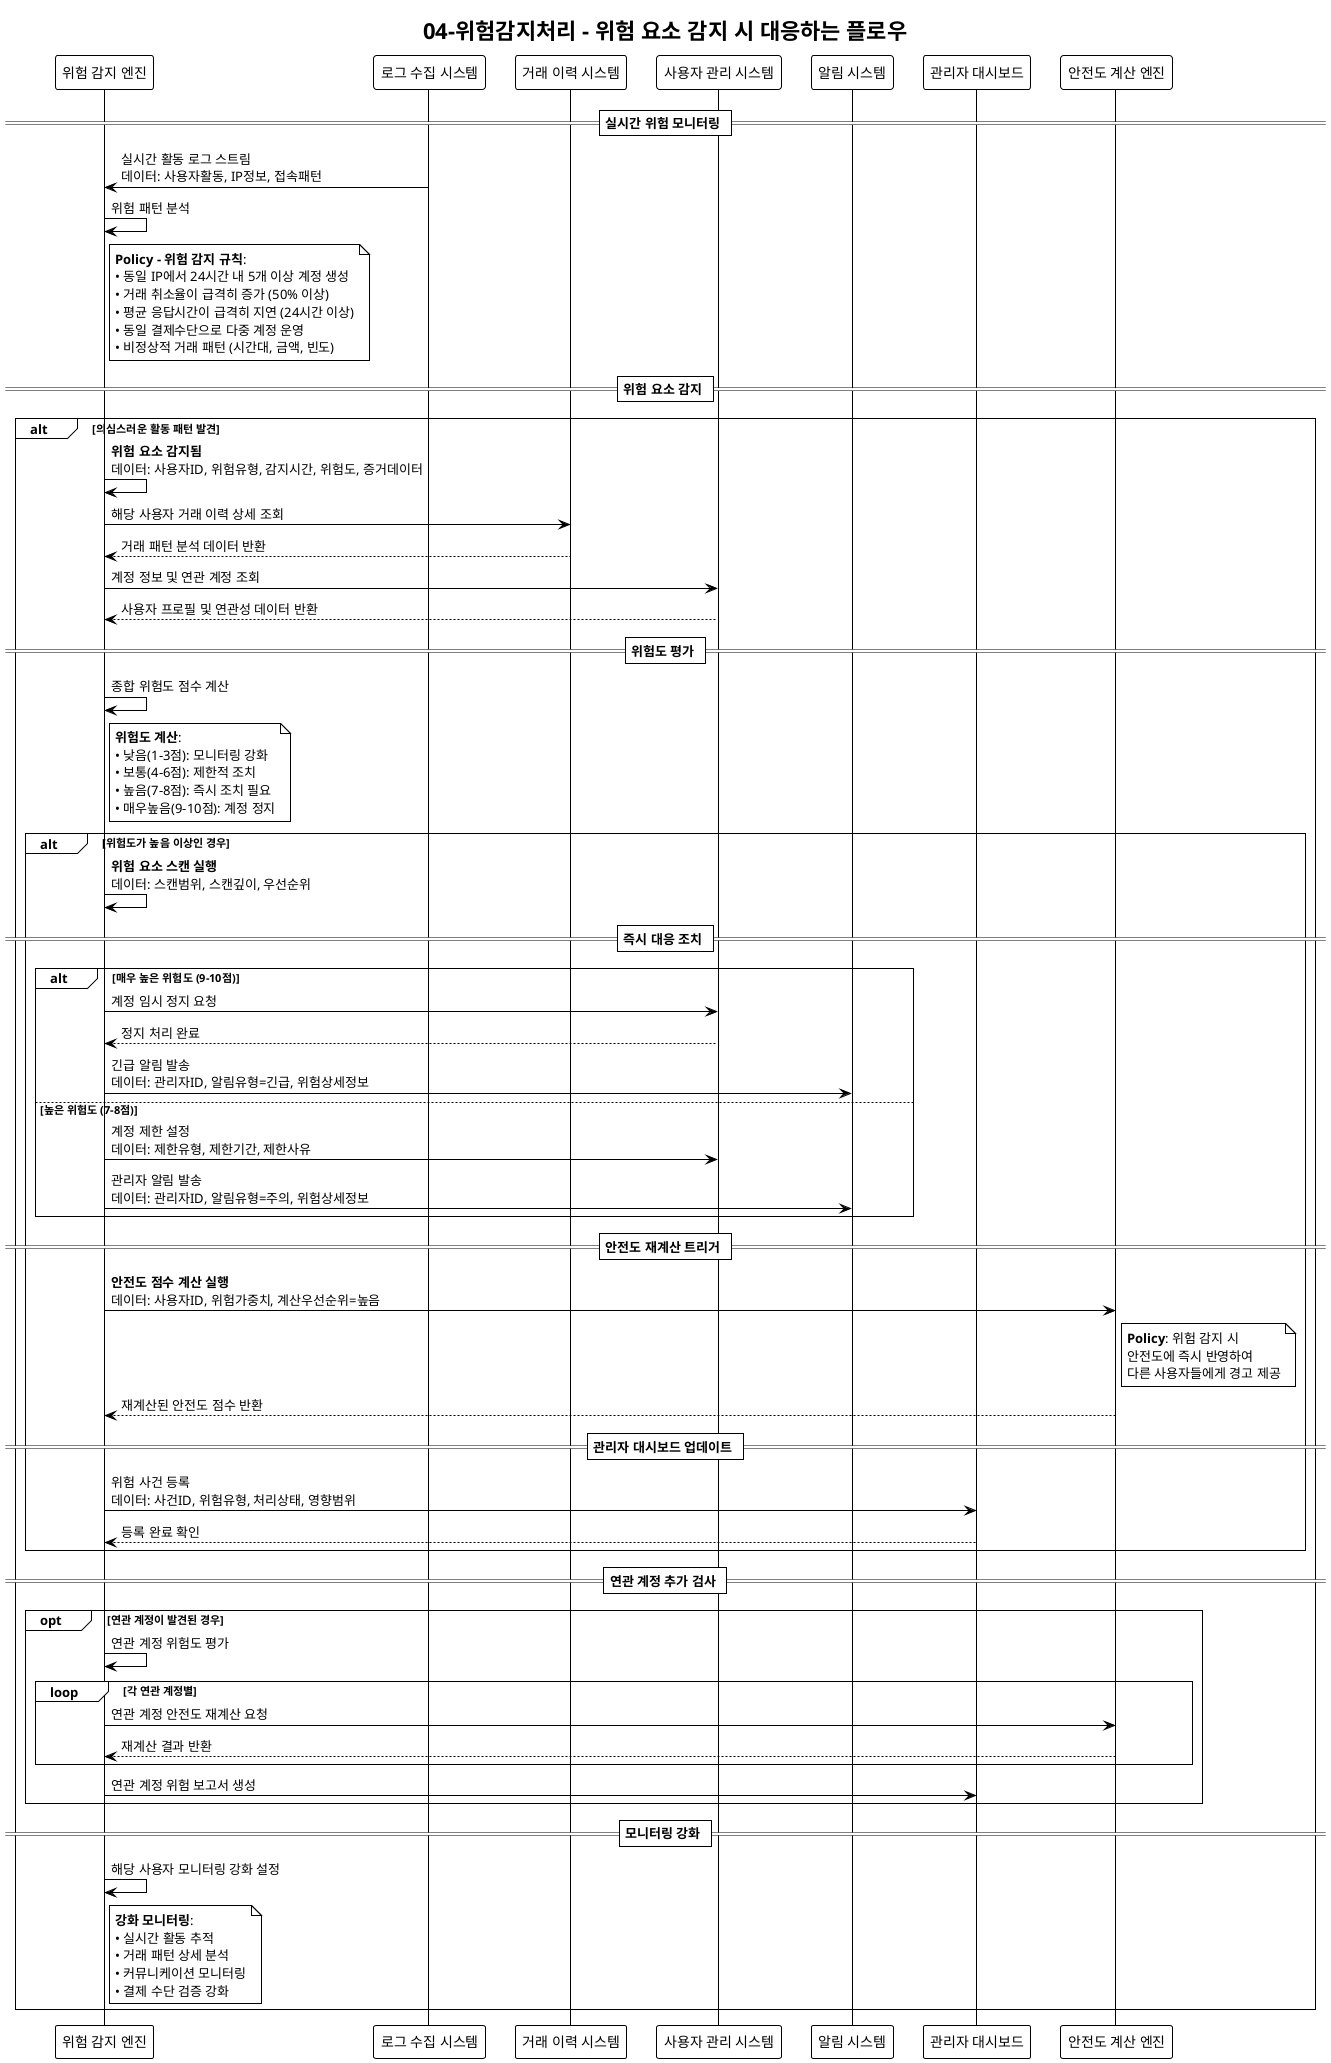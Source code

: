 @startuml 04-위험감지처리
!theme mono

title 04-위험감지처리 - 위험 요소 감지 시 대응하는 플로우

participant "위험 감지 엔진" as RiskEngine
participant "로그 수집 시스템" as LogSystem
participant "거래 이력 시스템" as TransactionSystem
participant "사용자 관리 시스템" as UserSystem
participant "알림 시스템" as NotificationSystem
participant "관리자 대시보드" as AdminDashboard
participant "안전도 계산 엔진" as CalculationEngine

== 실시간 위험 모니터링 ==

LogSystem -> RiskEngine : 실시간 활동 로그 스트림\n데이터: 사용자활동, IP정보, 접속패턴

RiskEngine -> RiskEngine : 위험 패턴 분석

note right of RiskEngine
**Policy - 위험 감지 규칙**:
• 동일 IP에서 24시간 내 5개 이상 계정 생성
• 거래 취소율이 급격히 증가 (50% 이상)
• 평균 응답시간이 급격히 지연 (24시간 이상)
• 동일 결제수단으로 다중 계정 운영
• 비정상적 거래 패턴 (시간대, 금액, 빈도)
end note

== 위험 요소 감지 ==

alt 의심스러운 활동 패턴 발견
    RiskEngine -> RiskEngine : **위험 요소 감지됨**\n데이터: 사용자ID, 위험유형, 감지시간, 위험도, 증거데이터

    RiskEngine -> TransactionSystem : 해당 사용자 거래 이력 상세 조회
    TransactionSystem --> RiskEngine : 거래 패턴 분석 데이터 반환

    RiskEngine -> UserSystem : 계정 정보 및 연관 계정 조회
    UserSystem --> RiskEngine : 사용자 프로필 및 연관성 데이터 반환

    == 위험도 평가 ==

    RiskEngine -> RiskEngine : 종합 위험도 점수 계산

    note right of RiskEngine
    **위험도 계산**:
    • 낮음(1-3점): 모니터링 강화
    • 보통(4-6점): 제한적 조치
    • 높음(7-8점): 즉시 조치 필요
    • 매우높음(9-10점): 계정 정지
    end note

    alt 위험도가 높음 이상인 경우
        RiskEngine -> RiskEngine : **위험 요소 스캔 실행**\n데이터: 스캔범위, 스캔깊이, 우선순위

        == 즉시 대응 조치 ==

        alt 매우 높은 위험도 (9-10점)
            RiskEngine -> UserSystem : 계정 임시 정지 요청
            UserSystem --> RiskEngine : 정지 처리 완료

            RiskEngine -> NotificationSystem : 긴급 알림 발송\n데이터: 관리자ID, 알림유형=긴급, 위험상세정보
        else 높은 위험도 (7-8점)
            RiskEngine -> UserSystem : 계정 제한 설정\n데이터: 제한유형, 제한기간, 제한사유

            RiskEngine -> NotificationSystem : 관리자 알림 발송\n데이터: 관리자ID, 알림유형=주의, 위험상세정보
        end

        == 안전도 재계산 트리거 ==

        RiskEngine -> CalculationEngine : **안전도 점수 계산 실행**\n데이터: 사용자ID, 위험가중치, 계산우선순위=높음

        note right of CalculationEngine
        **Policy**: 위험 감지 시
        안전도에 즉시 반영하여
        다른 사용자들에게 경고 제공
        end note

        CalculationEngine --> RiskEngine : 재계산된 안전도 점수 반환

        == 관리자 대시보드 업데이트 ==

        RiskEngine -> AdminDashboard : 위험 사건 등록\n데이터: 사건ID, 위험유형, 처리상태, 영향범위

        AdminDashboard --> RiskEngine : 등록 완료 확인
    end

    == 연관 계정 추가 검사 ==

    opt 연관 계정이 발견된 경우
        RiskEngine -> RiskEngine : 연관 계정 위험도 평가

        loop 각 연관 계정별
            RiskEngine -> CalculationEngine : 연관 계정 안전도 재계산 요청
            CalculationEngine --> RiskEngine : 재계산 결과 반환
        end

        RiskEngine -> AdminDashboard : 연관 계정 위험 보고서 생성
    end

    == 모니터링 강화 ==

    RiskEngine -> RiskEngine : 해당 사용자 모니터링 강화 설정

    note right of RiskEngine
    **강화 모니터링**:
    • 실시간 활동 추적
    • 거래 패턴 상세 분석
    • 커뮤니케이션 모니터링
    • 결제 수단 검증 강화
    end note
end

@enduml